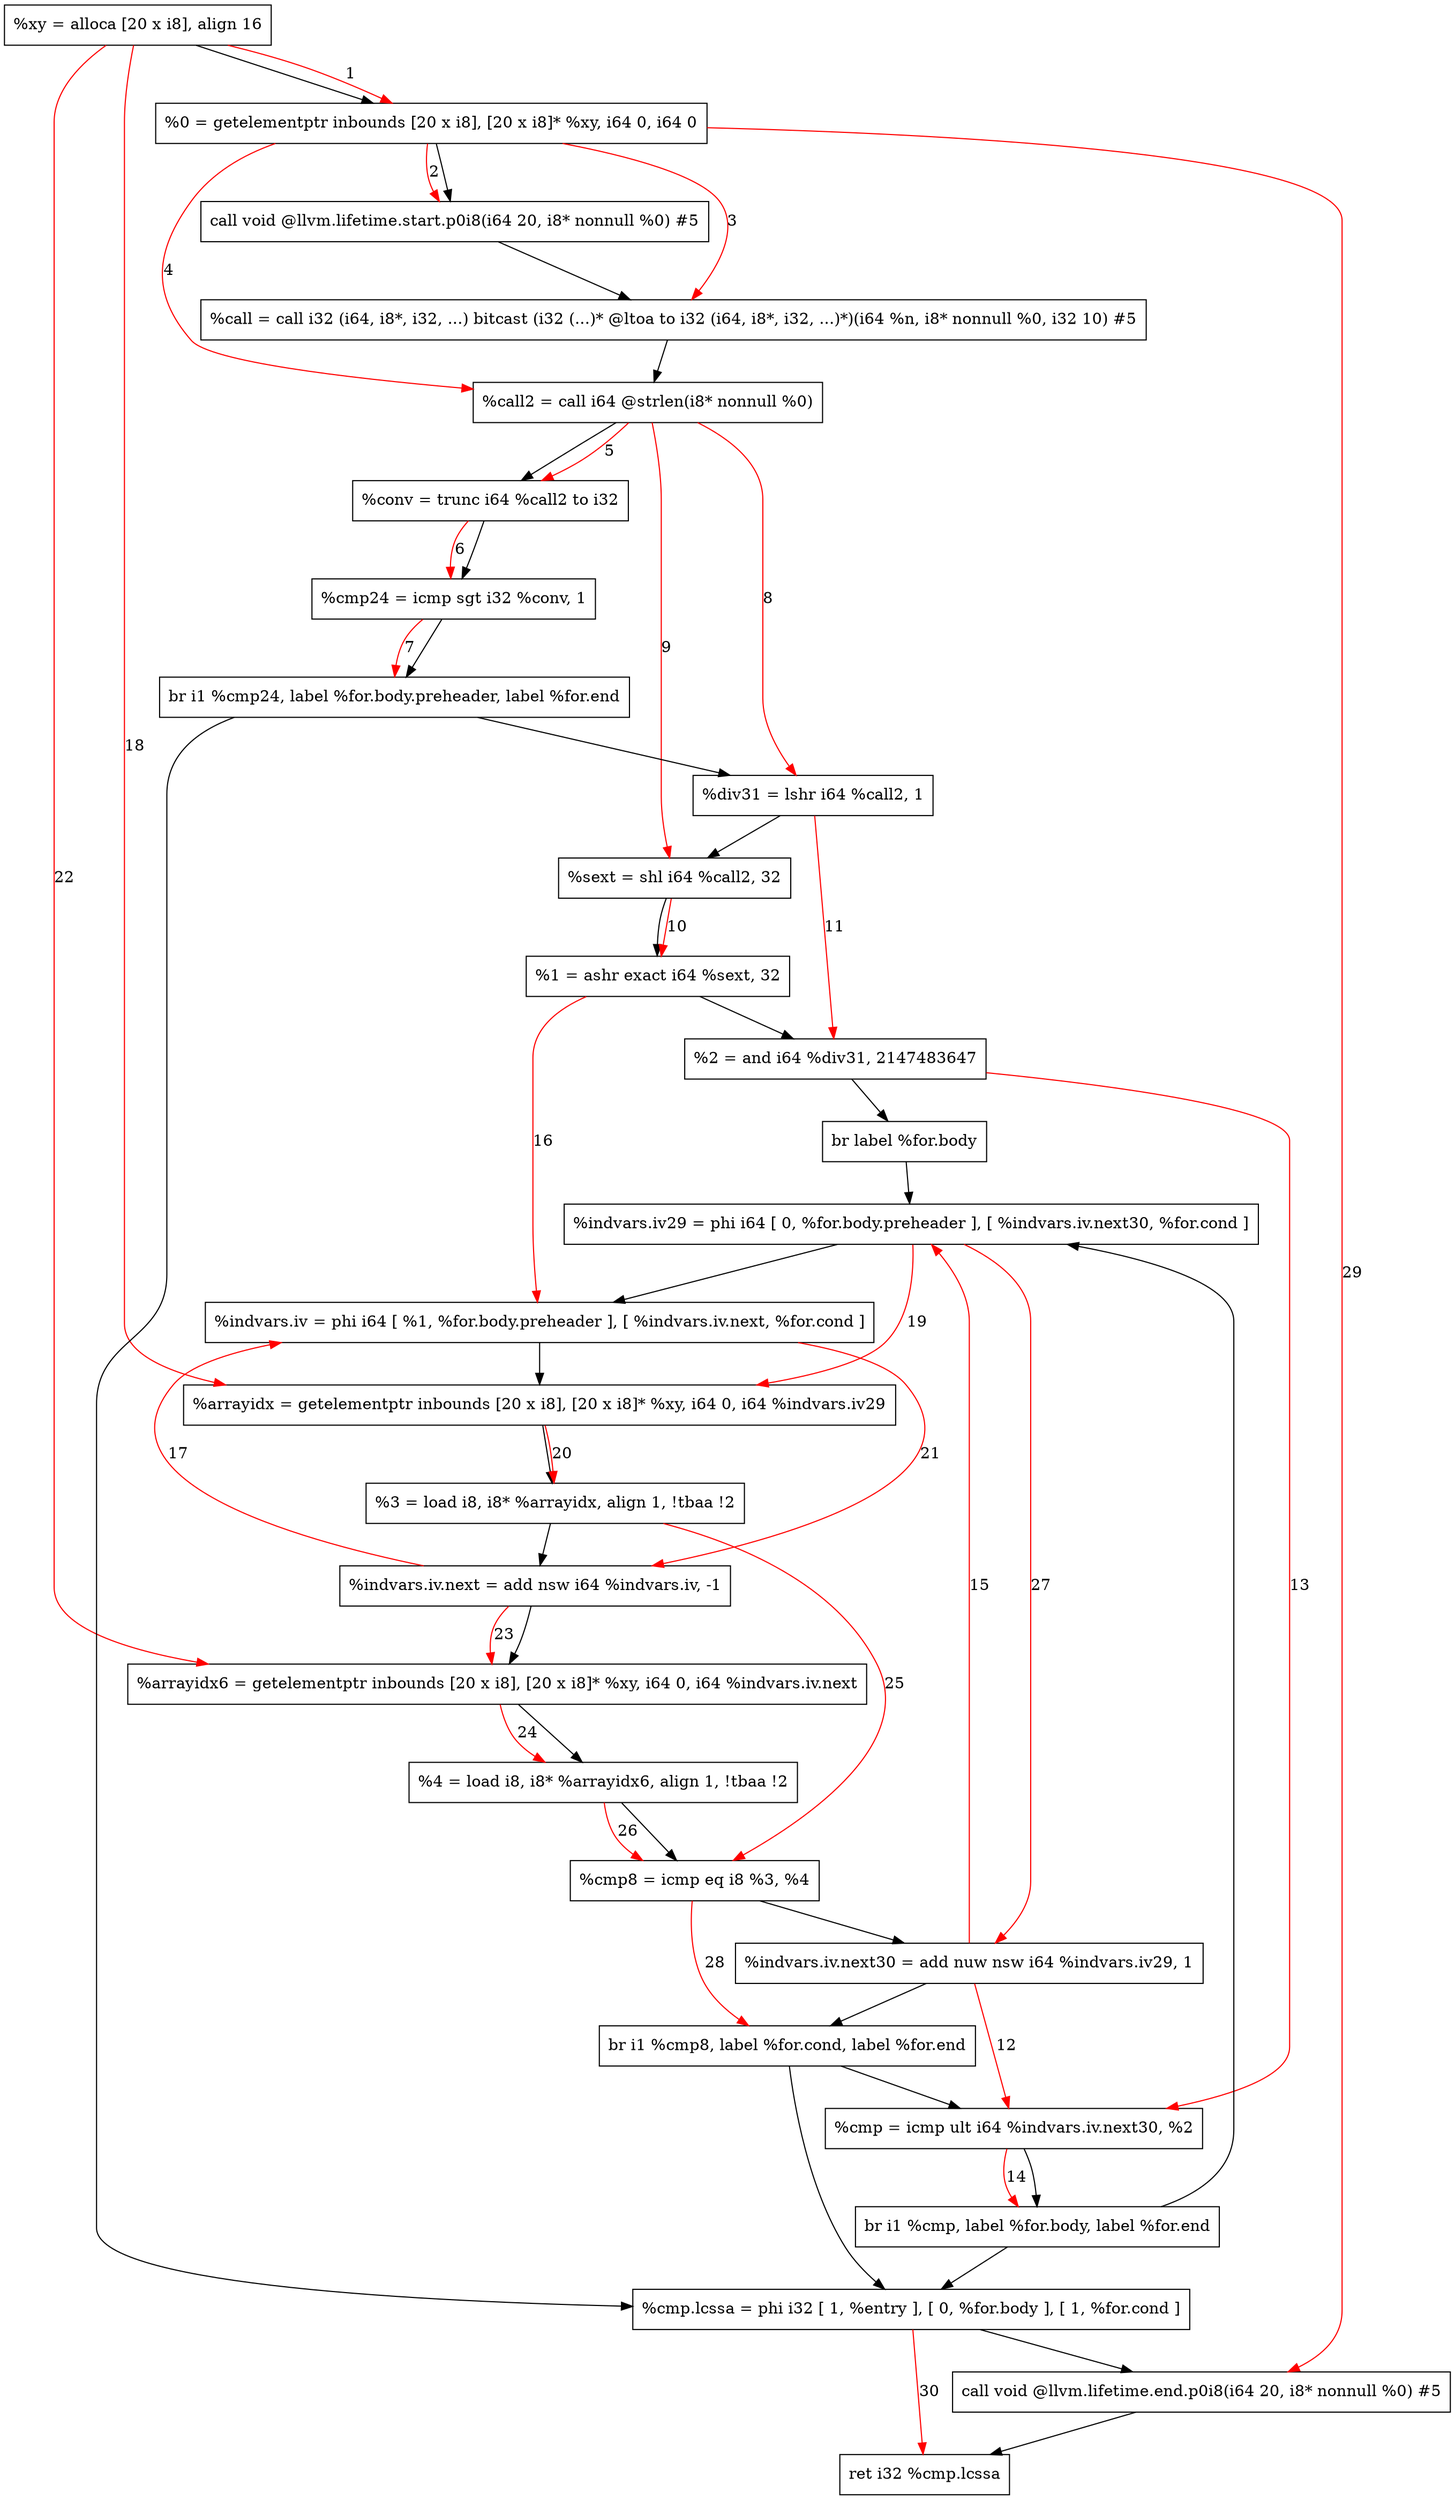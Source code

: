 digraph "CDFG for'func' function" {
	Node0x5622929f0a48[shape=record, label="  %xy = alloca [20 x i8], align 16"]
	Node0x5622929f1148[shape=record, label="  %0 = getelementptr inbounds [20 x i8], [20 x i8]* %xy, i64 0, i64 0"]
	Node0x5622929f15b8[shape=record, label="  call void @llvm.lifetime.start.p0i8(i64 20, i8* nonnull %0) #5"]
	Node0x5622929f19e0[shape=record, label="  %call = call i32 (i64, i8*, i32, ...) bitcast (i32 (...)* @ltoa to i32 (i64, i8*, i32, ...)*)(i64 %n, i8* nonnull %0, i32 10) #5"]
	Node0x5622929f1bc0[shape=record, label="  %call2 = call i64 @strlen(i8* nonnull %0)"]
	Node0x5622929f1c98[shape=record, label="  %conv = trunc i64 %call2 to i32"]
	Node0x5622929f1d30[shape=record, label="  %cmp24 = icmp sgt i32 %conv, 1"]
	Node0x562292983348[shape=record, label="  br i1 %cmp24, label %for.body.preheader, label %for.end"]
	Node0x5622929f1ff0[shape=record, label="  %div31 = lshr i64 %call2, 1"]
	Node0x5622929f2090[shape=record, label="  %sext = shl i64 %call2, 32"]
	Node0x5622929f2120[shape=record, label="  %1 = ashr exact i64 %sext, 32"]
	Node0x5622929f21e0[shape=record, label="  %2 = and i64 %div31, 2147483647"]
	Node0x5622929f22e8[shape=record, label="  br label %for.body"]
	Node0x5622929f2640[shape=record, label="  %cmp = icmp ult i64 %indvars.iv.next30, %2"]
	Node0x562292983468[shape=record, label="  br i1 %cmp, label %for.body, label %for.end"]
	Node0x5622929f26b8[shape=record, label="  %indvars.iv29 = phi i64 [ 0, %for.body.preheader ], [ %indvars.iv.next30, %for.cond ]"]
	Node0x5622929f2788[shape=record, label="  %indvars.iv = phi i64 [ %1, %for.body.preheader ], [ %indvars.iv.next, %for.cond ]"]
	Node0x5622929f2898[shape=record, label="  %arrayidx = getelementptr inbounds [20 x i8], [20 x i8]* %xy, i64 0, i64 %indvars.iv29"]
	Node0x5622929f2938[shape=record, label="  %3 = load i8, i8* %arrayidx, align 1, !tbaa !2"]
	Node0x5622929f3890[shape=record, label="  %indvars.iv.next = add nsw i64 %indvars.iv, -1"]
	Node0x5622929f3918[shape=record, label="  %arrayidx6 = getelementptr inbounds [20 x i8], [20 x i8]* %xy, i64 0, i64 %indvars.iv.next"]
	Node0x5622929f1e58[shape=record, label="  %4 = load i8, i8* %arrayidx6, align 1, !tbaa !2"]
	Node0x5622929f4000[shape=record, label="  %cmp8 = icmp eq i8 %3, %4"]
	Node0x5622929f4090[shape=record, label="  %indvars.iv.next30 = add nuw nsw i64 %indvars.iv29, 1"]
	Node0x5622929f4118[shape=record, label="  br i1 %cmp8, label %for.cond, label %for.end"]
	Node0x5622929f4168[shape=record, label="  %cmp.lcssa = phi i32 [ 1, %entry ], [ 0, %for.body ], [ 1, %for.cond ]"]
	Node0x5622929f4568[shape=record, label="  call void @llvm.lifetime.end.p0i8(i64 20, i8* nonnull %0) #5"]
	Node0x5622929f2538[shape=record, label="  ret i32 %cmp.lcssa"]
	Node0x5622929f0a48 -> Node0x5622929f1148
	Node0x5622929f1148 -> Node0x5622929f15b8
	Node0x5622929f15b8 -> Node0x5622929f19e0
	Node0x5622929f19e0 -> Node0x5622929f1bc0
	Node0x5622929f1bc0 -> Node0x5622929f1c98
	Node0x5622929f1c98 -> Node0x5622929f1d30
	Node0x5622929f1d30 -> Node0x562292983348
	Node0x562292983348 -> Node0x5622929f1ff0
	Node0x562292983348 -> Node0x5622929f4168
	Node0x5622929f1ff0 -> Node0x5622929f2090
	Node0x5622929f2090 -> Node0x5622929f2120
	Node0x5622929f2120 -> Node0x5622929f21e0
	Node0x5622929f21e0 -> Node0x5622929f22e8
	Node0x5622929f22e8 -> Node0x5622929f26b8
	Node0x5622929f2640 -> Node0x562292983468
	Node0x562292983468 -> Node0x5622929f26b8
	Node0x562292983468 -> Node0x5622929f4168
	Node0x5622929f26b8 -> Node0x5622929f2788
	Node0x5622929f2788 -> Node0x5622929f2898
	Node0x5622929f2898 -> Node0x5622929f2938
	Node0x5622929f2938 -> Node0x5622929f3890
	Node0x5622929f3890 -> Node0x5622929f3918
	Node0x5622929f3918 -> Node0x5622929f1e58
	Node0x5622929f1e58 -> Node0x5622929f4000
	Node0x5622929f4000 -> Node0x5622929f4090
	Node0x5622929f4090 -> Node0x5622929f4118
	Node0x5622929f4118 -> Node0x5622929f2640
	Node0x5622929f4118 -> Node0x5622929f4168
	Node0x5622929f4168 -> Node0x5622929f4568
	Node0x5622929f4568 -> Node0x5622929f2538
edge [color=red]
	Node0x5622929f0a48 -> Node0x5622929f1148[label="1"]
	Node0x5622929f1148 -> Node0x5622929f15b8[label="2"]
	Node0x5622929f1148 -> Node0x5622929f19e0[label="3"]
	Node0x5622929f1148 -> Node0x5622929f1bc0[label="4"]
	Node0x5622929f1bc0 -> Node0x5622929f1c98[label="5"]
	Node0x5622929f1c98 -> Node0x5622929f1d30[label="6"]
	Node0x5622929f1d30 -> Node0x562292983348[label="7"]
	Node0x5622929f1bc0 -> Node0x5622929f1ff0[label="8"]
	Node0x5622929f1bc0 -> Node0x5622929f2090[label="9"]
	Node0x5622929f2090 -> Node0x5622929f2120[label="10"]
	Node0x5622929f1ff0 -> Node0x5622929f21e0[label="11"]
	Node0x5622929f4090 -> Node0x5622929f2640[label="12"]
	Node0x5622929f21e0 -> Node0x5622929f2640[label="13"]
	Node0x5622929f2640 -> Node0x562292983468[label="14"]
	Node0x5622929f4090 -> Node0x5622929f26b8[label="15"]
	Node0x5622929f2120 -> Node0x5622929f2788[label="16"]
	Node0x5622929f3890 -> Node0x5622929f2788[label="17"]
	Node0x5622929f0a48 -> Node0x5622929f2898[label="18"]
	Node0x5622929f26b8 -> Node0x5622929f2898[label="19"]
	Node0x5622929f2898 -> Node0x5622929f2938[label="20"]
	Node0x5622929f2788 -> Node0x5622929f3890[label="21"]
	Node0x5622929f0a48 -> Node0x5622929f3918[label="22"]
	Node0x5622929f3890 -> Node0x5622929f3918[label="23"]
	Node0x5622929f3918 -> Node0x5622929f1e58[label="24"]
	Node0x5622929f2938 -> Node0x5622929f4000[label="25"]
	Node0x5622929f1e58 -> Node0x5622929f4000[label="26"]
	Node0x5622929f26b8 -> Node0x5622929f4090[label="27"]
	Node0x5622929f4000 -> Node0x5622929f4118[label="28"]
	Node0x5622929f1148 -> Node0x5622929f4568[label="29"]
	Node0x5622929f4168 -> Node0x5622929f2538[label="30"]
}
